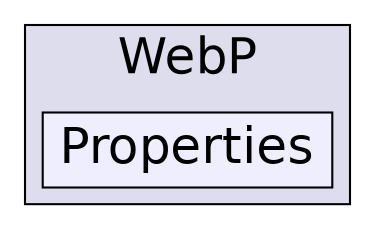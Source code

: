 digraph "C:/Users/nathanael/Documents/resizer/Plugins/WebP/Properties" {
  compound=true
  node [ fontsize="24", fontname="Helvetica"];
  edge [ labelfontsize="24", labelfontname="Helvetica"];
  subgraph clusterdir_40f65f6f2b9ad2d16cb74ae80165a056 {
    graph [ bgcolor="#ddddee", pencolor="black", label="WebP" fontname="Helvetica", fontsize="24", URL="dir_40f65f6f2b9ad2d16cb74ae80165a056.html"]
  dir_e1844616798aab60930dcee5aa06b8ff [shape=box, label="Properties", style="filled", fillcolor="#eeeeff", pencolor="black", URL="dir_e1844616798aab60930dcee5aa06b8ff.html"];
  }
}
